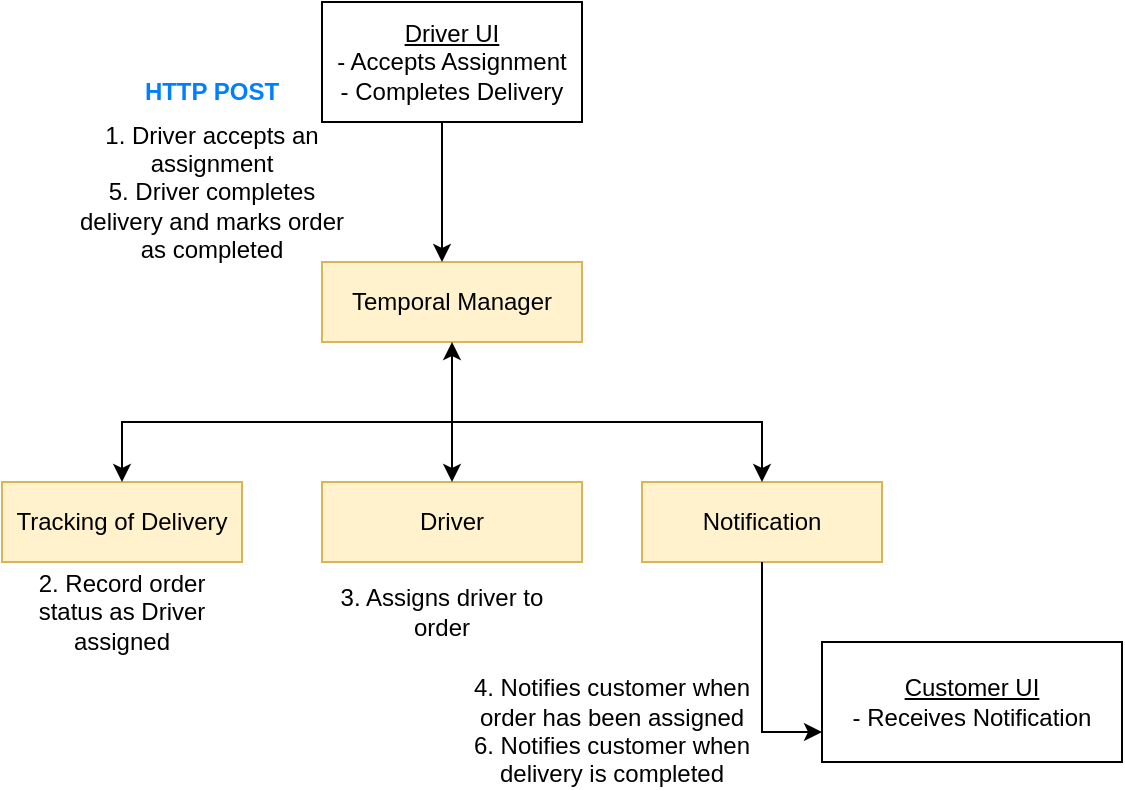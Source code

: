 <mxfile version="26.0.14">
  <diagram name="Page-1" id="qxeGlxO1wTCCG55qbI5i">
    <mxGraphModel dx="1050" dy="530" grid="1" gridSize="10" guides="1" tooltips="1" connect="1" arrows="1" fold="1" page="1" pageScale="1" pageWidth="850" pageHeight="1100" math="0" shadow="0">
      <root>
        <mxCell id="0" />
        <mxCell id="1" parent="0" />
        <mxCell id="OGXQOEup_NDldtCrAAuj-1" value="&lt;u&gt;Driver UI&lt;/u&gt;&lt;div&gt;- Accepts Assignment&lt;/div&gt;&lt;div&gt;- Completes Delivery&lt;/div&gt;" style="rounded=0;whiteSpace=wrap;html=1;" vertex="1" parent="1">
          <mxGeometry x="360" y="30" width="130" height="60" as="geometry" />
        </mxCell>
        <mxCell id="OGXQOEup_NDldtCrAAuj-2" value="Temporal Manager" style="rounded=0;whiteSpace=wrap;html=1;fillColor=#fff2cc;strokeColor=#d6b656;" vertex="1" parent="1">
          <mxGeometry x="360" y="160" width="130" height="40" as="geometry" />
        </mxCell>
        <mxCell id="OGXQOEup_NDldtCrAAuj-3" value="1. Driver accepts an assignment&lt;div&gt;5. Driver completes delivery and marks order as completed&lt;/div&gt;" style="text;html=1;align=center;verticalAlign=middle;whiteSpace=wrap;rounded=0;" vertex="1" parent="1">
          <mxGeometry x="230" y="110" width="150" height="30" as="geometry" />
        </mxCell>
        <mxCell id="OGXQOEup_NDldtCrAAuj-6" value="" style="endArrow=classic;html=1;rounded=0;exitX=0.5;exitY=1;exitDx=0;exitDy=0;entryX=0.5;entryY=0;entryDx=0;entryDy=0;" edge="1" parent="1">
          <mxGeometry width="50" height="50" relative="1" as="geometry">
            <mxPoint x="420" y="90" as="sourcePoint" />
            <mxPoint x="420" y="160" as="targetPoint" />
          </mxGeometry>
        </mxCell>
        <mxCell id="OGXQOEup_NDldtCrAAuj-7" value="&lt;b&gt;HTTP POST&lt;/b&gt;" style="text;html=1;align=center;verticalAlign=middle;whiteSpace=wrap;rounded=0;fontColor=#007FFF;" vertex="1" parent="1">
          <mxGeometry x="265" y="60" width="80" height="30" as="geometry" />
        </mxCell>
        <mxCell id="OGXQOEup_NDldtCrAAuj-15" value="Tracking of Delivery" style="rounded=0;whiteSpace=wrap;html=1;fillColor=#fff2cc;strokeColor=#d6b656;" vertex="1" parent="1">
          <mxGeometry x="200" y="270" width="120" height="40" as="geometry" />
        </mxCell>
        <mxCell id="OGXQOEup_NDldtCrAAuj-16" value="Driver" style="rounded=0;whiteSpace=wrap;html=1;fillColor=#fff2cc;strokeColor=#d6b656;" vertex="1" parent="1">
          <mxGeometry x="360" y="270" width="130" height="40" as="geometry" />
        </mxCell>
        <mxCell id="OGXQOEup_NDldtCrAAuj-17" value="Notification" style="rounded=0;whiteSpace=wrap;html=1;fillColor=#fff2cc;strokeColor=#d6b656;" vertex="1" parent="1">
          <mxGeometry x="520" y="270" width="120" height="40" as="geometry" />
        </mxCell>
        <mxCell id="OGXQOEup_NDldtCrAAuj-18" value="" style="endArrow=classic;startArrow=classic;html=1;rounded=0;exitX=0.5;exitY=0;exitDx=0;exitDy=0;entryX=0.5;entryY=0;entryDx=0;entryDy=0;" edge="1" parent="1" source="OGXQOEup_NDldtCrAAuj-15" target="OGXQOEup_NDldtCrAAuj-17">
          <mxGeometry width="50" height="50" relative="1" as="geometry">
            <mxPoint x="400" y="280" as="sourcePoint" />
            <mxPoint x="450" y="230" as="targetPoint" />
            <Array as="points">
              <mxPoint x="260" y="240" />
              <mxPoint x="400" y="240" />
              <mxPoint x="580" y="240" />
            </Array>
          </mxGeometry>
        </mxCell>
        <mxCell id="OGXQOEup_NDldtCrAAuj-19" value="&lt;div&gt;&lt;u&gt;Customer UI&lt;/u&gt;&lt;/div&gt;&lt;div&gt;- Receives Notification&lt;/div&gt;" style="rounded=0;whiteSpace=wrap;html=1;" vertex="1" parent="1">
          <mxGeometry x="610" y="350" width="150" height="60" as="geometry" />
        </mxCell>
        <mxCell id="OGXQOEup_NDldtCrAAuj-20" value="" style="endArrow=classic;startArrow=classic;html=1;rounded=0;entryX=0.5;entryY=1;entryDx=0;entryDy=0;exitX=0.5;exitY=0;exitDx=0;exitDy=0;" edge="1" parent="1" source="OGXQOEup_NDldtCrAAuj-16" target="OGXQOEup_NDldtCrAAuj-2">
          <mxGeometry width="50" height="50" relative="1" as="geometry">
            <mxPoint x="400" y="280" as="sourcePoint" />
            <mxPoint x="450" y="230" as="targetPoint" />
          </mxGeometry>
        </mxCell>
        <mxCell id="OGXQOEup_NDldtCrAAuj-21" value="2. Record order status as Driver assigned" style="text;html=1;align=center;verticalAlign=middle;whiteSpace=wrap;rounded=0;" vertex="1" parent="1">
          <mxGeometry x="205" y="320" width="110" height="30" as="geometry" />
        </mxCell>
        <mxCell id="OGXQOEup_NDldtCrAAuj-22" value="3. Assigns driver to order" style="text;html=1;align=center;verticalAlign=middle;whiteSpace=wrap;rounded=0;" vertex="1" parent="1">
          <mxGeometry x="365" y="320" width="110" height="30" as="geometry" />
        </mxCell>
        <mxCell id="OGXQOEup_NDldtCrAAuj-23" value="&lt;div&gt;&lt;br&gt;&lt;/div&gt;&lt;div&gt;&lt;br&gt;&lt;/div&gt;4. Notifies customer when order has been assigned&lt;div&gt;6. Notifies customer when delivery is completed&lt;/div&gt;" style="text;html=1;align=center;verticalAlign=middle;whiteSpace=wrap;rounded=0;" vertex="1" parent="1">
          <mxGeometry x="420" y="365" width="170" height="30" as="geometry" />
        </mxCell>
        <mxCell id="OGXQOEup_NDldtCrAAuj-24" value="" style="endArrow=classic;html=1;rounded=0;entryX=0;entryY=0.75;entryDx=0;entryDy=0;exitX=0.5;exitY=1;exitDx=0;exitDy=0;" edge="1" parent="1" source="OGXQOEup_NDldtCrAAuj-17" target="OGXQOEup_NDldtCrAAuj-19">
          <mxGeometry width="50" height="50" relative="1" as="geometry">
            <mxPoint x="400" y="280" as="sourcePoint" />
            <mxPoint x="450" y="230" as="targetPoint" />
            <Array as="points">
              <mxPoint x="580" y="395" />
            </Array>
          </mxGeometry>
        </mxCell>
      </root>
    </mxGraphModel>
  </diagram>
</mxfile>
